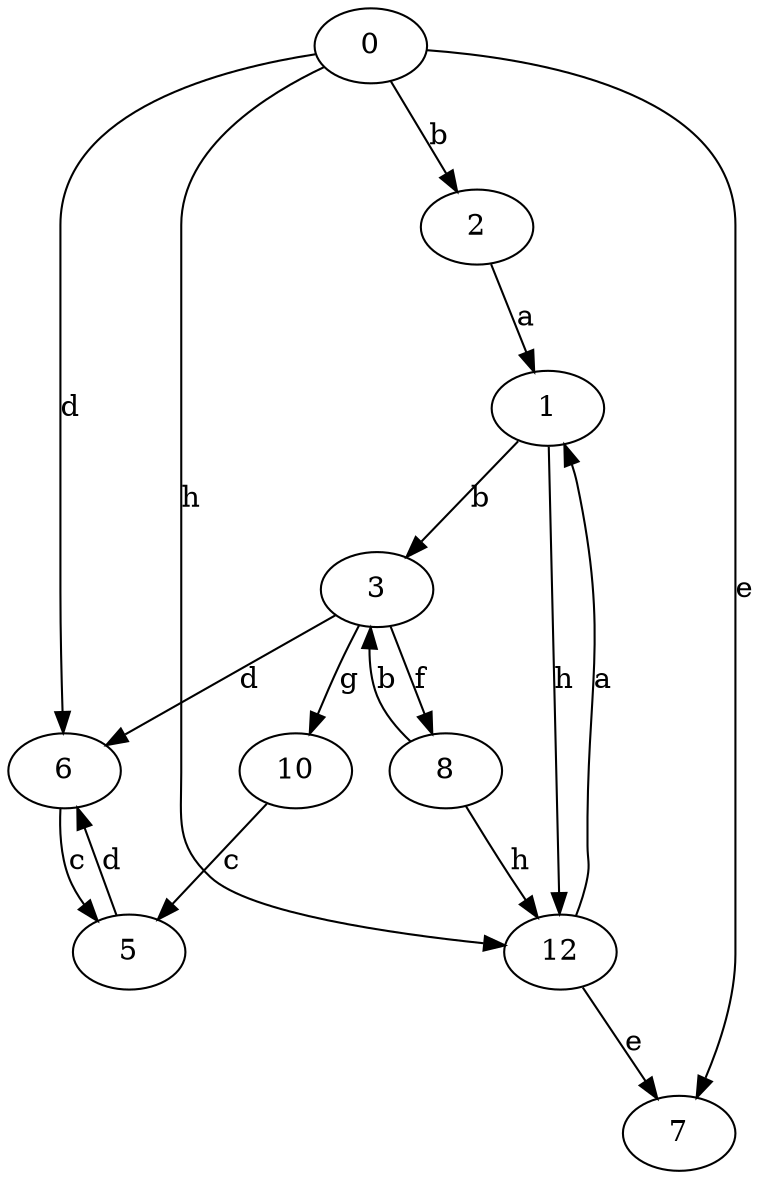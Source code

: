strict digraph  {
0;
1;
2;
3;
5;
6;
7;
8;
10;
12;
0 -> 2  [label=b];
0 -> 6  [label=d];
0 -> 7  [label=e];
0 -> 12  [label=h];
1 -> 3  [label=b];
1 -> 12  [label=h];
2 -> 1  [label=a];
3 -> 6  [label=d];
3 -> 8  [label=f];
3 -> 10  [label=g];
5 -> 6  [label=d];
6 -> 5  [label=c];
8 -> 3  [label=b];
8 -> 12  [label=h];
10 -> 5  [label=c];
12 -> 1  [label=a];
12 -> 7  [label=e];
}
